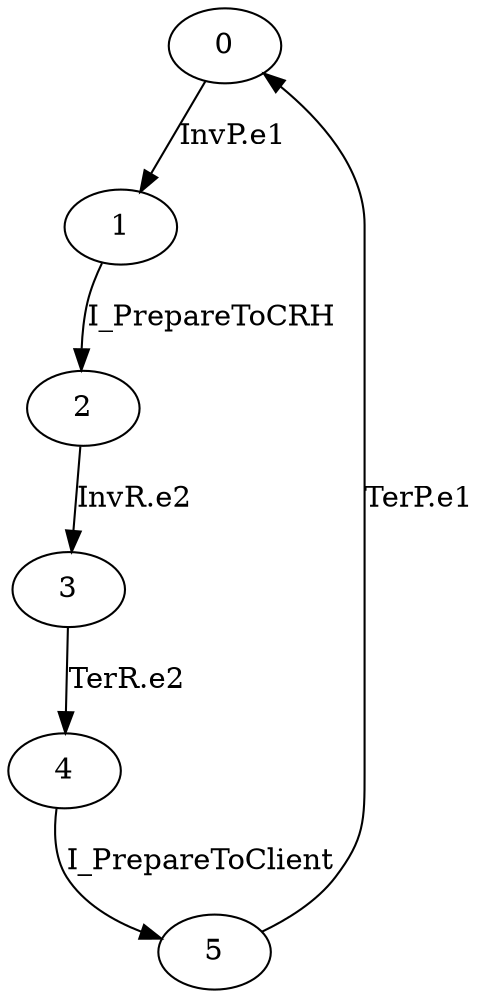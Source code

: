 digraph G {
  0 -> 1 [ label="InvP.e1" ];
  1 -> 2 [ label="I_PrepareToCRH" ];
  2 -> 3 [ label="InvR.e2" ];
  3 -> 4 [ label="TerR.e2" ];
  4 -> 5 [ label="I_PrepareToClient" ];
  5 -> 0 [ label="TerP.e1" ];
}
